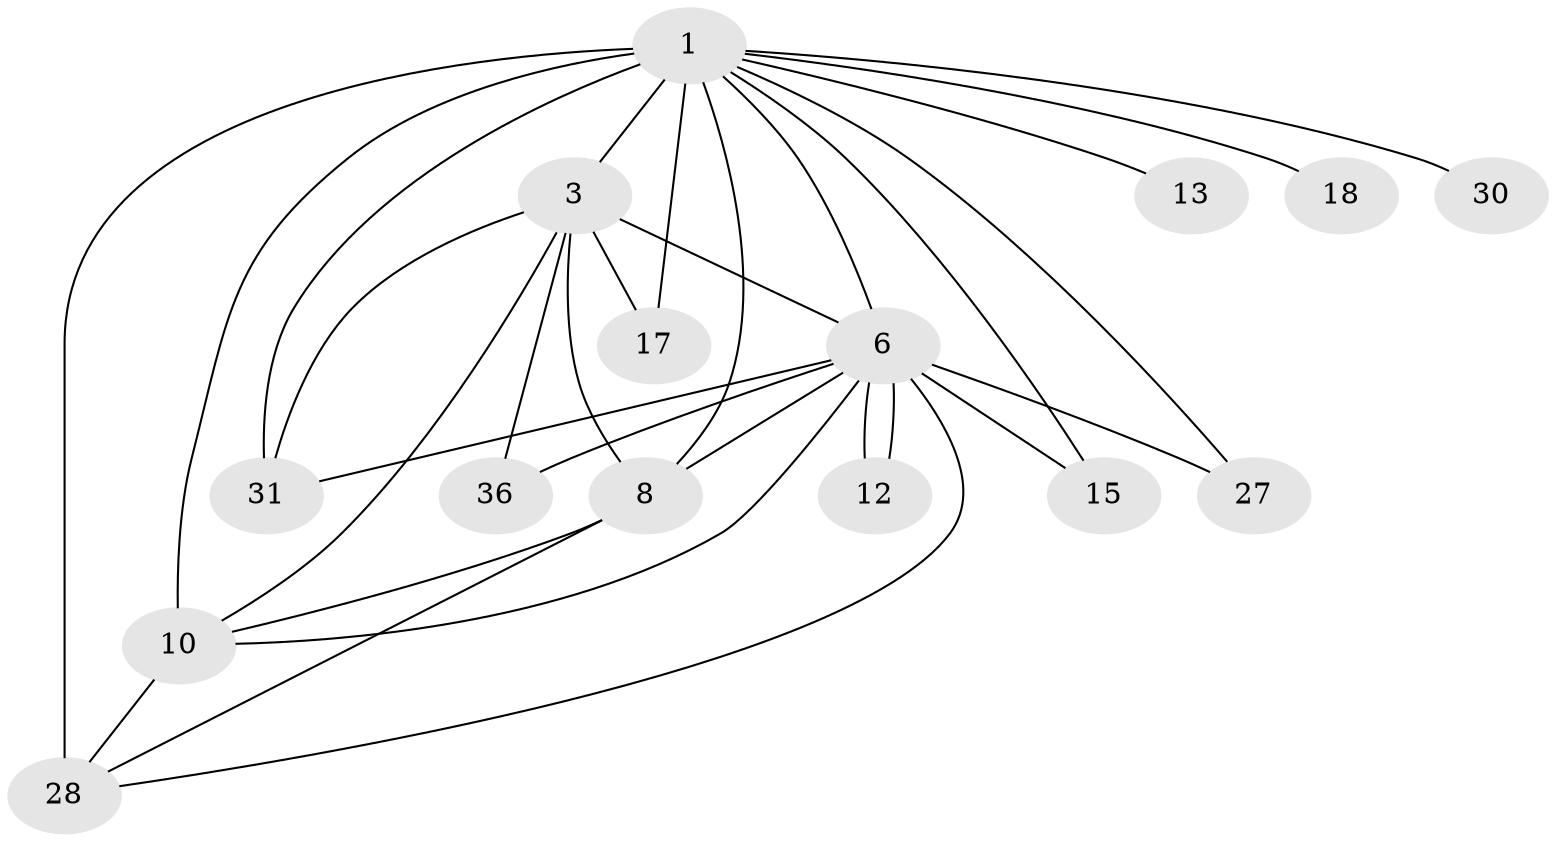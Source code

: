 // original degree distribution, {15: 0.0392156862745098, 19: 0.0392156862745098, 13: 0.0196078431372549, 20: 0.0196078431372549, 17: 0.0196078431372549, 12: 0.0196078431372549, 10: 0.0196078431372549, 11: 0.0196078431372549, 2: 0.5686274509803921, 3: 0.1568627450980392, 5: 0.0196078431372549, 6: 0.0392156862745098, 4: 0.0196078431372549}
// Generated by graph-tools (version 1.1) at 2025/17/03/04/25 18:17:50]
// undirected, 15 vertices, 30 edges
graph export_dot {
graph [start="1"]
  node [color=gray90,style=filled];
  1 [super="+2+4+21+32"];
  3 [super="+19+16+40+35"];
  6;
  8;
  10 [super="+14"];
  12;
  13;
  15 [super="+49"];
  17;
  18;
  27;
  28 [super="+37"];
  30;
  31;
  36;
  1 -- 3 [weight=11];
  1 -- 6 [weight=7];
  1 -- 8 [weight=6];
  1 -- 10 [weight=8];
  1 -- 13 [weight=2];
  1 -- 15 [weight=4];
  1 -- 17 [weight=2];
  1 -- 18 [weight=2];
  1 -- 28 [weight=4];
  1 -- 30 [weight=2];
  1 -- 31;
  1 -- 27;
  3 -- 6;
  3 -- 8;
  3 -- 10;
  3 -- 36;
  3 -- 31;
  3 -- 17;
  6 -- 8;
  6 -- 10;
  6 -- 12;
  6 -- 12;
  6 -- 27;
  6 -- 31;
  6 -- 36;
  6 -- 15;
  6 -- 28;
  8 -- 10;
  8 -- 28;
  10 -- 28;
}
